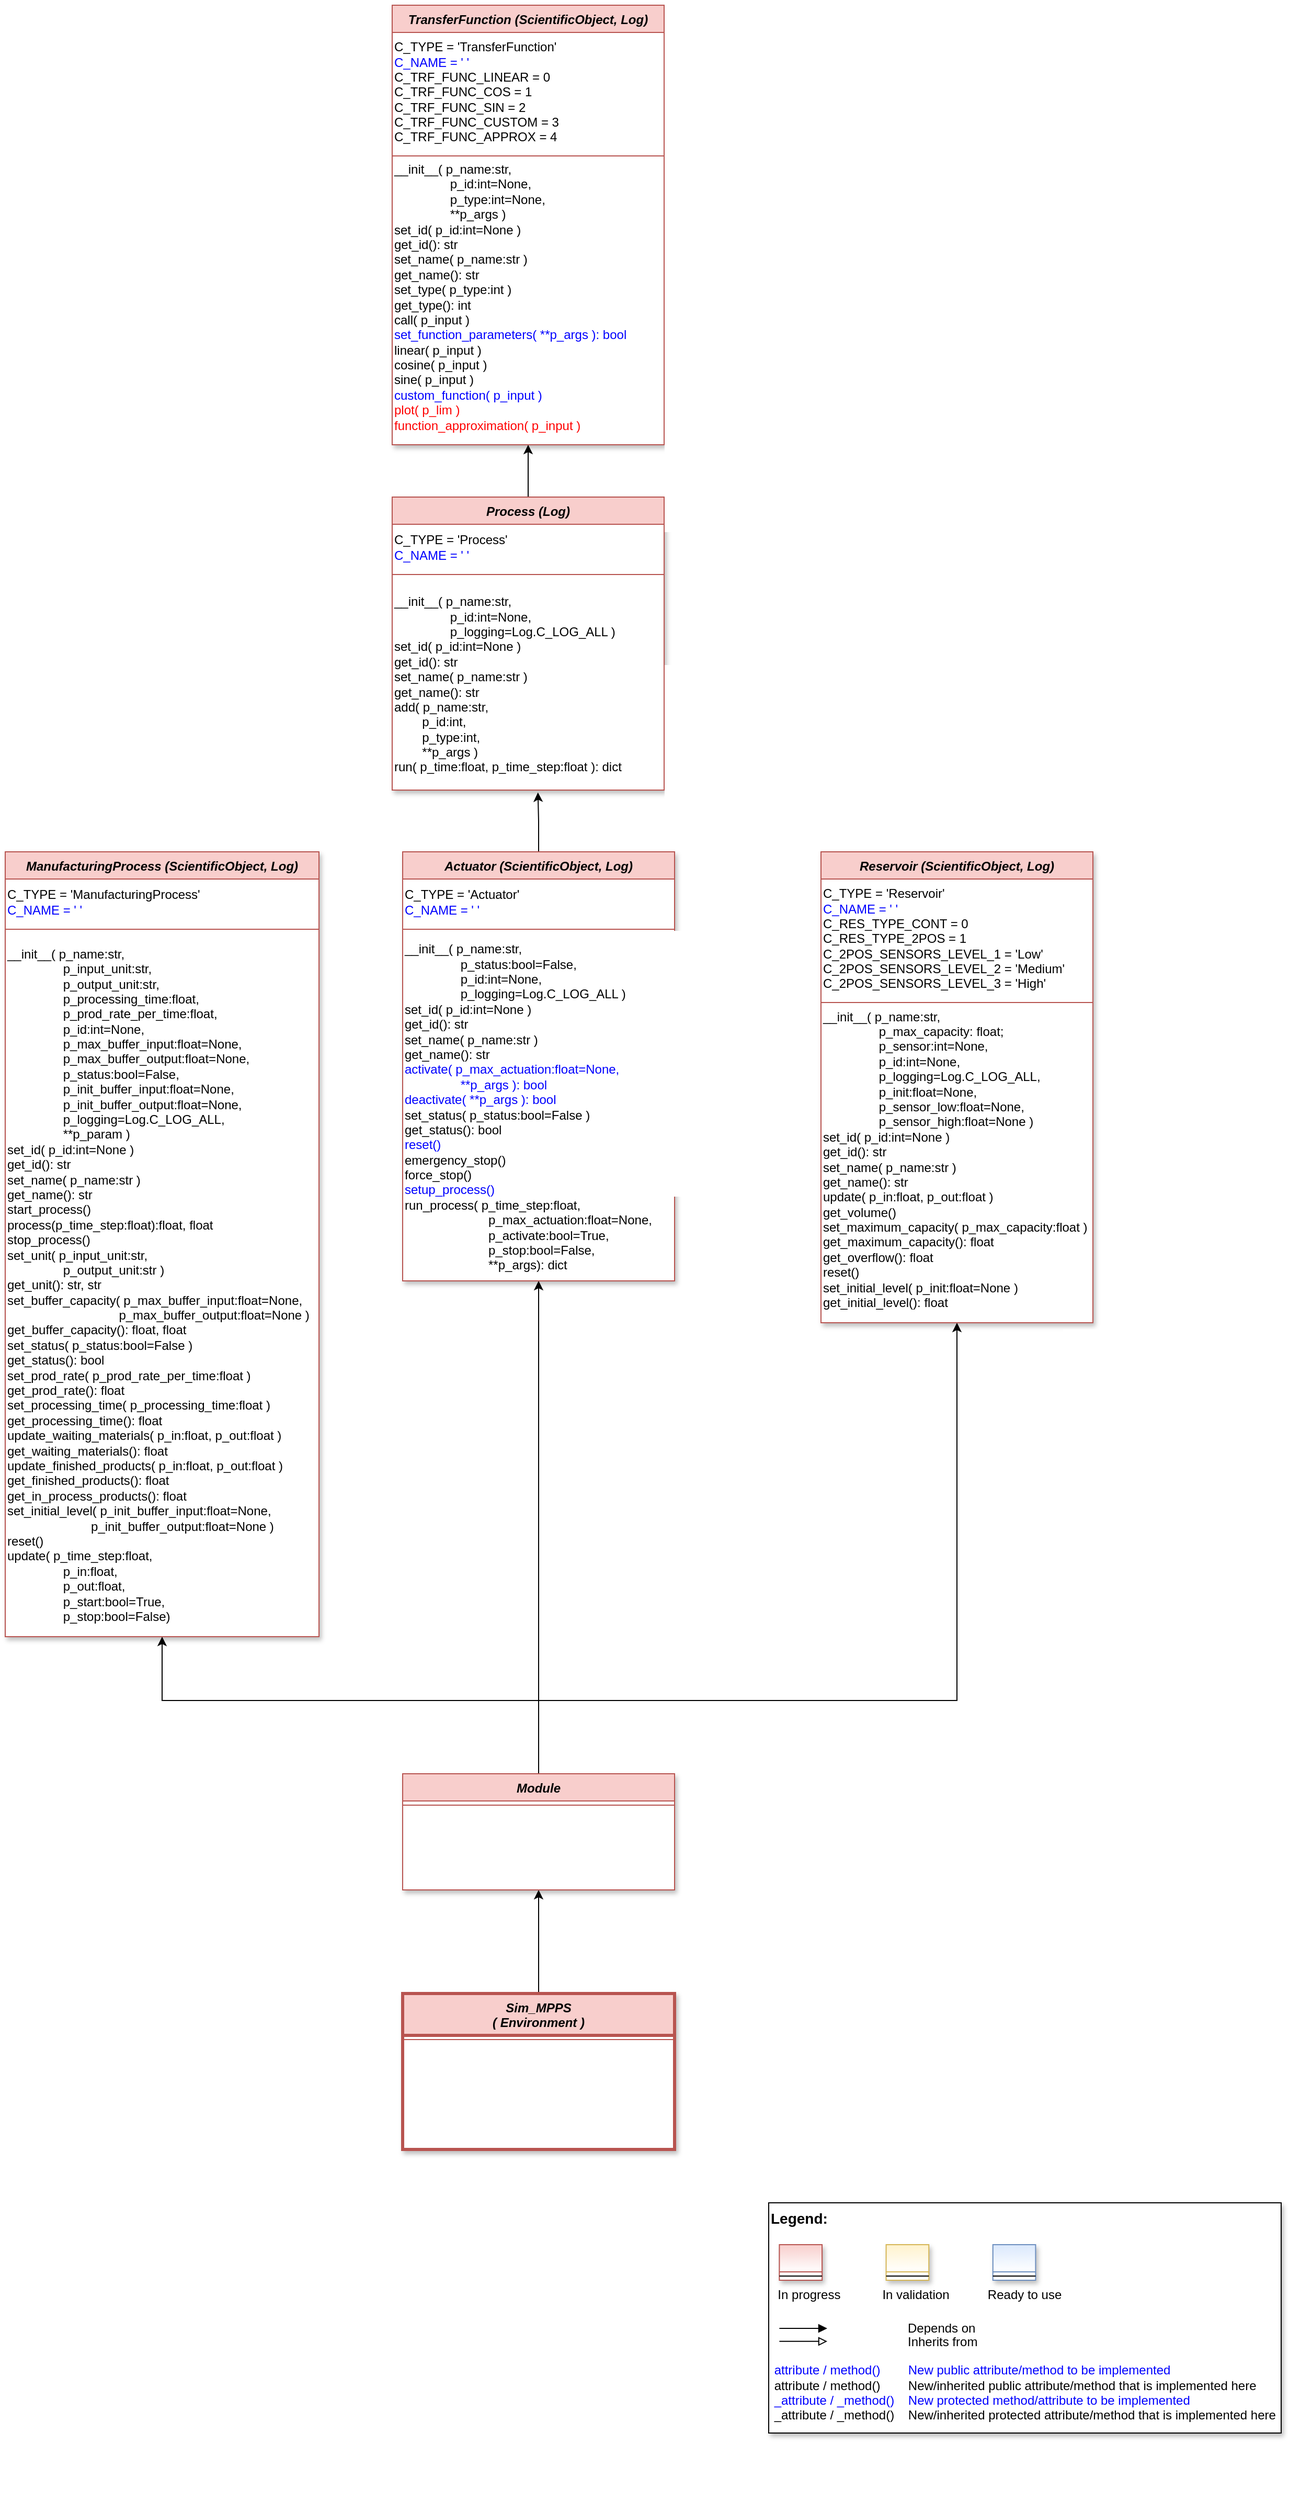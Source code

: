 <mxfile version="20.2.3" type="device"><diagram id="C5RBs43oDa-KdzZeNtuy" name="Page-1"><mxGraphModel dx="1673" dy="1149" grid="1" gridSize="10" guides="1" tooltips="1" connect="1" arrows="1" fold="1" page="1" pageScale="1" pageWidth="2336" pageHeight="1654" math="0" shadow="0"><root><mxCell id="WIyWlLk6GJQsqaUBKTNV-0"/><mxCell id="WIyWlLk6GJQsqaUBKTNV-1" parent="WIyWlLk6GJQsqaUBKTNV-0"/><mxCell id="HwpbaipmCZ6msKkclnDm-9" style="edgeStyle=orthogonalEdgeStyle;rounded=0;orthogonalLoop=1;jettySize=auto;html=1;entryX=0.5;entryY=1;entryDx=0;entryDy=0;" parent="WIyWlLk6GJQsqaUBKTNV-1" source="uryo6djWwB9KvB10PPW3-9" target="HwpbaipmCZ6msKkclnDm-3" edge="1"><mxGeometry relative="1" as="geometry"/></mxCell><mxCell id="uryo6djWwB9KvB10PPW3-9" value="Sim_MPPS&#10;( Environment )" style="swimlane;fontStyle=3;align=center;verticalAlign=top;childLayout=stackLayout;horizontal=1;startSize=40;horizontalStack=0;resizeParent=1;resizeLast=0;collapsible=1;marginBottom=0;rounded=0;shadow=1;strokeWidth=3;fillColor=#f8cecc;strokeColor=#b85450;swimlaneFillColor=#ffffff;" parent="WIyWlLk6GJQsqaUBKTNV-1" vertex="1"><mxGeometry x="480" y="2140" width="260" height="149" as="geometry"><mxRectangle x="230" y="140" width="160" height="26" as="alternateBounds"/></mxGeometry></mxCell><mxCell id="uryo6djWwB9KvB10PPW3-10" value="" style="line;html=1;strokeWidth=1;align=left;verticalAlign=middle;spacingTop=-1;spacingLeft=3;spacingRight=3;rotatable=0;labelPosition=right;points=[];portConstraint=eastwest;fillColor=#f8cecc;strokeColor=#b85450;" parent="uryo6djWwB9KvB10PPW3-9" vertex="1"><mxGeometry y="40" width="260" height="8" as="geometry"/></mxCell><mxCell id="0DCWFAYMtEVJNfJJVhTo-0" value="" style="group" parent="WIyWlLk6GJQsqaUBKTNV-1" vertex="1" connectable="0"><mxGeometry x="830" y="2340" width="490" height="220" as="geometry"/></mxCell><mxCell id="0DCWFAYMtEVJNfJJVhTo-1" value="&lt;font color=&quot;#000000&quot; size=&quot;1&quot;&gt;&lt;b style=&quot;font-size: 14px&quot;&gt;Legend:&lt;br&gt;&lt;/b&gt;&lt;/font&gt;&lt;br&gt;&lt;br&gt;&lt;br&gt;&lt;font color=&quot;#0000ff&quot; style=&quot;font-size: 6px&quot;&gt;&lt;br&gt;&lt;/font&gt;&lt;span style=&quot;color: rgb(0 , 0 , 0)&quot;&gt;&lt;font style=&quot;font-size: 4px&quot;&gt;&amp;nbsp; &amp;nbsp;&lt;/font&gt;&amp;nbsp;In progress&amp;nbsp; &amp;nbsp; &amp;nbsp; &amp;nbsp; &amp;nbsp; &amp;nbsp; In validation&amp;nbsp; &amp;nbsp; &amp;nbsp; &amp;nbsp; &amp;nbsp; &amp;nbsp;Ready to use&lt;/span&gt;&lt;font color=&quot;#000000&quot;&gt;&amp;nbsp;&lt;br&gt;&lt;/font&gt;&lt;font color=&quot;#0000ff&quot;&gt;&lt;br&gt;&lt;br&gt;&lt;br&gt;&lt;br&gt;&amp;nbsp;attribute / method()&amp;nbsp; &amp;nbsp; &amp;nbsp; &amp;nbsp; New public attribute/method to be implemented&lt;/font&gt;&lt;br&gt;&lt;font color=&quot;#000000&quot;&gt;&amp;nbsp;&lt;/font&gt;&lt;font color=&quot;#000000&quot;&gt;attribute / method()&lt;span&gt;&#9;&lt;/span&gt;&amp;nbsp; &amp;nbsp; &amp;nbsp; &amp;nbsp;New/inherited public attribute/method that is implemented here&lt;br&gt;&lt;/font&gt;&lt;font color=&quot;#0000ff&quot;&gt;&amp;nbsp;_attribute /&amp;nbsp;&lt;/font&gt;&lt;font color=&quot;#0000ff&quot;&gt;_method()&amp;nbsp; &amp;nbsp; New protected method/attribute to be implemented&lt;/font&gt;&lt;br&gt;&lt;font color=&quot;#000000&quot;&gt;&amp;nbsp;_attribute / _method()&amp;nbsp; &amp;nbsp; New/inherited protected attribute/method that is implemented here&lt;br&gt;&lt;/font&gt;&lt;font color=&quot;#000000&quot;&gt;&lt;br&gt;&lt;br&gt;&lt;br&gt;&lt;br&gt;&lt;br&gt;&lt;/font&gt;" style="text;html=1;align=left;verticalAlign=top;whiteSpace=wrap;rounded=0;fontColor=#006600;strokeColor=#000000;shadow=1;fillColor=#ffffff;" parent="0DCWFAYMtEVJNfJJVhTo-0" vertex="1"><mxGeometry width="490.0" height="220" as="geometry"/></mxCell><mxCell id="0DCWFAYMtEVJNfJJVhTo-2" value="Depends on" style="endArrow=block;html=1;labelPosition=right;verticalLabelPosition=middle;align=left;verticalAlign=middle;endFill=1;fontSize=12;" parent="0DCWFAYMtEVJNfJJVhTo-0" edge="1"><mxGeometry x="-1623.125" y="-2180" width="51.042" height="50" as="geometry"><mxPoint x="10.208" y="120.003" as="sourcePoint"/><mxPoint x="55.991" y="120.003" as="targetPoint"/><mxPoint x="98" as="offset"/><Array as="points"><mxPoint x="30.625" y="120"/></Array></mxGeometry></mxCell><mxCell id="0DCWFAYMtEVJNfJJVhTo-3" value="Inherits from" style="endArrow=block;html=1;labelPosition=right;verticalLabelPosition=middle;align=left;verticalAlign=middle;endFill=0;fontSize=12;" parent="0DCWFAYMtEVJNfJJVhTo-0" edge="1"><mxGeometry x="-1623.125" y="-2180" width="51.042" height="50" as="geometry"><mxPoint x="10.208" y="132.385" as="sourcePoint"/><mxPoint x="55.991" y="132.385" as="targetPoint"/><mxPoint x="98" y="1" as="offset"/></mxGeometry></mxCell><mxCell id="0DCWFAYMtEVJNfJJVhTo-4" value="" style="swimlane;fontStyle=3;align=center;verticalAlign=top;childLayout=stackLayout;horizontal=1;startSize=26;horizontalStack=0;resizeParent=1;resizeLast=0;collapsible=1;marginBottom=0;rounded=0;shadow=1;strokeWidth=1;fillColor=#f8cecc;strokeColor=#b85450;gradientColor=#ffffff;swimlaneFillColor=#ffffff;" parent="0DCWFAYMtEVJNfJJVhTo-0" vertex="1"><mxGeometry x="10.208" y="40" width="40.833" height="34" as="geometry"><mxRectangle x="230" y="140" width="160" height="26" as="alternateBounds"/></mxGeometry></mxCell><mxCell id="0DCWFAYMtEVJNfJJVhTo-5" value="" style="line;html=1;strokeWidth=1;align=left;verticalAlign=middle;spacingTop=-1;spacingLeft=3;spacingRight=3;rotatable=0;labelPosition=right;points=[];portConstraint=eastwest;" parent="0DCWFAYMtEVJNfJJVhTo-4" vertex="1"><mxGeometry y="26" width="40.833" height="8" as="geometry"/></mxCell><mxCell id="0DCWFAYMtEVJNfJJVhTo-6" value="" style="swimlane;fontStyle=3;align=center;verticalAlign=top;childLayout=stackLayout;horizontal=1;startSize=26;horizontalStack=0;resizeParent=1;resizeLast=0;collapsible=1;marginBottom=0;rounded=0;shadow=1;strokeWidth=1;fillColor=#fff2cc;strokeColor=#d6b656;gradientColor=#ffffff;swimlaneFillColor=#ffffff;" parent="0DCWFAYMtEVJNfJJVhTo-0" vertex="1"><mxGeometry x="112.292" y="40" width="40.833" height="34" as="geometry"><mxRectangle x="230" y="140" width="160" height="26" as="alternateBounds"/></mxGeometry></mxCell><mxCell id="0DCWFAYMtEVJNfJJVhTo-7" value="" style="line;html=1;strokeWidth=1;align=left;verticalAlign=middle;spacingTop=-1;spacingLeft=3;spacingRight=3;rotatable=0;labelPosition=right;points=[];portConstraint=eastwest;" parent="0DCWFAYMtEVJNfJJVhTo-6" vertex="1"><mxGeometry y="26" width="40.833" height="8" as="geometry"/></mxCell><mxCell id="0DCWFAYMtEVJNfJJVhTo-8" value="" style="swimlane;fontStyle=3;align=center;verticalAlign=top;childLayout=stackLayout;horizontal=1;startSize=26;horizontalStack=0;resizeParent=1;resizeLast=0;collapsible=1;marginBottom=0;rounded=0;shadow=1;strokeWidth=1;fillColor=#dae8fc;strokeColor=#6c8ebf;gradientColor=#ffffff;swimlaneFillColor=#ffffff;" parent="0DCWFAYMtEVJNfJJVhTo-0" vertex="1"><mxGeometry x="214.375" y="40" width="40.833" height="34" as="geometry"><mxRectangle x="230" y="140" width="160" height="26" as="alternateBounds"/></mxGeometry></mxCell><mxCell id="0DCWFAYMtEVJNfJJVhTo-9" value="" style="line;html=1;strokeWidth=1;align=left;verticalAlign=middle;spacingTop=-1;spacingLeft=3;spacingRight=3;rotatable=0;labelPosition=right;points=[];portConstraint=eastwest;" parent="0DCWFAYMtEVJNfJJVhTo-8" vertex="1"><mxGeometry y="26" width="40.833" height="8" as="geometry"/></mxCell><mxCell id="HwpbaipmCZ6msKkclnDm-21" style="edgeStyle=orthogonalEdgeStyle;rounded=0;orthogonalLoop=1;jettySize=auto;html=1;exitX=0.5;exitY=0;exitDx=0;exitDy=0;entryX=0.5;entryY=1;entryDx=0;entryDy=0;" parent="WIyWlLk6GJQsqaUBKTNV-1" source="HwpbaipmCZ6msKkclnDm-3" target="HwpbaipmCZ6msKkclnDm-12" edge="1"><mxGeometry relative="1" as="geometry"/></mxCell><mxCell id="HwpbaipmCZ6msKkclnDm-22" style="edgeStyle=orthogonalEdgeStyle;rounded=0;orthogonalLoop=1;jettySize=auto;html=1;exitX=0.5;exitY=0;exitDx=0;exitDy=0;entryX=0.5;entryY=1;entryDx=0;entryDy=0;" parent="WIyWlLk6GJQsqaUBKTNV-1" source="HwpbaipmCZ6msKkclnDm-3" target="HwpbaipmCZ6msKkclnDm-10" edge="1"><mxGeometry relative="1" as="geometry"><Array as="points"><mxPoint x="610" y="1860"/><mxPoint x="1010" y="1860"/></Array></mxGeometry></mxCell><mxCell id="HwpbaipmCZ6msKkclnDm-23" style="edgeStyle=orthogonalEdgeStyle;rounded=0;orthogonalLoop=1;jettySize=auto;html=1;exitX=0.5;exitY=0;exitDx=0;exitDy=0;entryX=0.5;entryY=1;entryDx=0;entryDy=0;" parent="WIyWlLk6GJQsqaUBKTNV-1" source="HwpbaipmCZ6msKkclnDm-3" target="HwpbaipmCZ6msKkclnDm-14" edge="1"><mxGeometry relative="1" as="geometry"><Array as="points"><mxPoint x="610" y="1860"/><mxPoint x="250" y="1860"/></Array></mxGeometry></mxCell><mxCell id="HwpbaipmCZ6msKkclnDm-3" value="Module" style="swimlane;fontStyle=3;align=center;verticalAlign=top;childLayout=stackLayout;horizontal=1;startSize=26;horizontalStack=0;resizeParent=1;resizeLast=0;collapsible=1;marginBottom=0;rounded=0;shadow=1;strokeWidth=1;fillColor=#f8cecc;strokeColor=#b85450;swimlaneFillColor=#ffffff;" parent="WIyWlLk6GJQsqaUBKTNV-1" vertex="1"><mxGeometry x="480" y="1930" width="260" height="111" as="geometry"><mxRectangle x="230" y="140" width="160" height="26" as="alternateBounds"/></mxGeometry></mxCell><mxCell id="HwpbaipmCZ6msKkclnDm-5" value="" style="line;html=1;strokeWidth=1;align=left;verticalAlign=middle;spacingTop=-1;spacingLeft=3;spacingRight=3;rotatable=0;labelPosition=right;points=[];portConstraint=eastwest;fillColor=#f8cecc;strokeColor=#b85450;" parent="HwpbaipmCZ6msKkclnDm-3" vertex="1"><mxGeometry y="26" width="260" height="8" as="geometry"/></mxCell><mxCell id="HwpbaipmCZ6msKkclnDm-10" value="Reservoir (ScientificObject, Log)" style="swimlane;fontStyle=3;align=center;verticalAlign=top;childLayout=stackLayout;horizontal=1;startSize=26;horizontalStack=0;resizeParent=1;resizeLast=0;collapsible=1;marginBottom=0;rounded=0;shadow=1;strokeWidth=1;fillColor=#f8cecc;strokeColor=#b85450;swimlaneFillColor=#ffffff;" parent="WIyWlLk6GJQsqaUBKTNV-1" vertex="1"><mxGeometry x="880" y="1049" width="260" height="450" as="geometry"><mxRectangle x="230" y="140" width="160" height="26" as="alternateBounds"/></mxGeometry></mxCell><mxCell id="wk6TkpKfk2oOGZ_sk74T-4" value="&lt;span style=&quot;&quot;&gt;C_TYPE = 'Reservoir'&lt;br&gt;&lt;font color=&quot;#0000ff&quot;&gt;C_NAME = ' '&lt;br&gt;&lt;/font&gt;C_RES_TYPE_CONT = 0&lt;br&gt;C_RES_TYPE_2POS = 1&lt;br&gt;C_2POS_SENSORS_LEVEL_1 = 'Low'&lt;/span&gt;&lt;br&gt;C_2POS_SENSORS_LEVEL_2 = 'Medium'&lt;br&gt;C_2POS_SENSORS_LEVEL_3 = 'High'&lt;span style=&quot;&quot;&gt;&lt;br&gt;&lt;/span&gt;" style="text;html=1;strokeColor=none;fillColor=none;align=left;verticalAlign=middle;whiteSpace=wrap;rounded=0;" vertex="1" parent="HwpbaipmCZ6msKkclnDm-10"><mxGeometry y="26" width="260" height="114" as="geometry"/></mxCell><mxCell id="HwpbaipmCZ6msKkclnDm-11" value="" style="line;html=1;strokeWidth=1;align=left;verticalAlign=middle;spacingTop=-1;spacingLeft=3;spacingRight=3;rotatable=0;labelPosition=right;points=[];portConstraint=eastwest;fillColor=#f8cecc;strokeColor=#b85450;" parent="HwpbaipmCZ6msKkclnDm-10" vertex="1"><mxGeometry y="140" width="260" height="8" as="geometry"/></mxCell><mxCell id="wk6TkpKfk2oOGZ_sk74T-5" value="__init__( p_name:str,&lt;br&gt;&lt;span style=&quot;white-space: pre;&quot;&gt;&#9;&lt;/span&gt;&lt;span style=&quot;white-space: pre;&quot;&gt;&#9;&lt;/span&gt;p_max_capacity: float;&lt;br&gt;&lt;span style=&quot;white-space: pre;&quot;&gt;&#9;&lt;/span&gt;&lt;span style=&quot;white-space: pre;&quot;&gt;&#9;&lt;/span&gt;p_sensor:int=None,&lt;br&gt;&lt;span style=&quot;white-space: pre;&quot;&gt;&#9;&lt;/span&gt;&lt;span style=&quot;white-space: pre;&quot;&gt;&#9;&lt;/span&gt;p_id:int=None,&lt;br&gt;&lt;span style=&quot;white-space: pre;&quot;&gt;&#9;&lt;/span&gt;&lt;span style=&quot;white-space: pre;&quot;&gt;&#9;&lt;/span&gt;p_logging=Log.C_LOG_ALL,&lt;br&gt;&lt;span style=&quot;white-space: pre;&quot;&gt;&#9;&lt;/span&gt;&lt;span style=&quot;white-space: pre;&quot;&gt;&#9;&lt;/span&gt;p_init:float=None,&lt;br&gt;&lt;span style=&quot;white-space: pre;&quot;&gt;&#9;&lt;/span&gt;&lt;span style=&quot;white-space: pre;&quot;&gt;&#9;&lt;/span&gt;p_sensor_low:float=None,&lt;br&gt;&lt;span style=&quot;white-space: pre;&quot;&gt;&#9;&lt;/span&gt;&lt;span style=&quot;white-space: pre;&quot;&gt;&#9;&lt;/span&gt;p_sensor_high:float=None&amp;nbsp;)&lt;br&gt;set_id( p_id:int=None )&lt;br&gt;get_id(): str&lt;br&gt;set_name( p_name:str )&lt;br&gt;get_name(): str&lt;br&gt;update( p_in:float, p_out:float )&lt;br&gt;get_volume()&lt;br&gt;set_maximum_capacity( p_max_capacity:float )&lt;br&gt;get_maximum_capacity(): float&lt;br&gt;get_overflow(): float&lt;br&gt;reset()&lt;br&gt;set_initial_level( p_init:float=None )&lt;br&gt;get_initial_level(): float&lt;br&gt;" style="text;html=1;strokeColor=none;fillColor=none;align=left;verticalAlign=middle;whiteSpace=wrap;rounded=0;" vertex="1" parent="HwpbaipmCZ6msKkclnDm-10"><mxGeometry y="148" width="260" height="292" as="geometry"/></mxCell><mxCell id="wk6TkpKfk2oOGZ_sk74T-12" style="edgeStyle=orthogonalEdgeStyle;rounded=0;orthogonalLoop=1;jettySize=auto;html=1;exitX=0.5;exitY=0;exitDx=0;exitDy=0;entryX=0.536;entryY=1.011;entryDx=0;entryDy=0;entryPerimeter=0;fontColor=#0000FF;" edge="1" parent="WIyWlLk6GJQsqaUBKTNV-1" source="HwpbaipmCZ6msKkclnDm-12" target="wk6TkpKfk2oOGZ_sk74T-11"><mxGeometry relative="1" as="geometry"/></mxCell><mxCell id="HwpbaipmCZ6msKkclnDm-12" value="Actuator (ScientificObject, Log)" style="swimlane;fontStyle=3;align=center;verticalAlign=top;childLayout=stackLayout;horizontal=1;startSize=26;horizontalStack=0;resizeParent=1;resizeLast=0;collapsible=1;marginBottom=0;rounded=0;shadow=1;strokeWidth=1;fillColor=#f8cecc;strokeColor=#b85450;swimlaneFillColor=#ffffff;" parent="WIyWlLk6GJQsqaUBKTNV-1" vertex="1"><mxGeometry x="480" y="1049" width="260" height="410" as="geometry"><mxRectangle x="230" y="140" width="160" height="26" as="alternateBounds"/></mxGeometry></mxCell><mxCell id="wk6TkpKfk2oOGZ_sk74T-0" value="&lt;span style=&quot;&quot;&gt;C_TYPE = 'Actuator'&lt;br&gt;&lt;font color=&quot;#0000ff&quot;&gt;C_NAME = ' '&lt;/font&gt;&lt;br&gt;&lt;/span&gt;" style="text;html=1;strokeColor=none;fillColor=none;align=left;verticalAlign=middle;whiteSpace=wrap;rounded=0;" vertex="1" parent="HwpbaipmCZ6msKkclnDm-12"><mxGeometry y="26" width="260" height="44" as="geometry"/></mxCell><mxCell id="HwpbaipmCZ6msKkclnDm-13" value="" style="line;html=1;strokeWidth=1;align=left;verticalAlign=middle;spacingTop=-1;spacingLeft=3;spacingRight=3;rotatable=0;labelPosition=right;points=[];portConstraint=eastwest;fillColor=#f8cecc;strokeColor=#b85450;" parent="HwpbaipmCZ6msKkclnDm-12" vertex="1"><mxGeometry y="70" width="260" height="8" as="geometry"/></mxCell><mxCell id="wk6TkpKfk2oOGZ_sk74T-1" value="__init__( p_name:str,&lt;br&gt;&lt;span style=&quot;&quot;&gt;&#9;&lt;/span&gt;&lt;span style=&quot;&quot;&gt;&#9;&lt;/span&gt;&lt;span style=&quot;white-space: pre;&quot;&gt;&#9;&lt;/span&gt;&lt;span style=&quot;white-space: pre;&quot;&gt;&#9;&lt;/span&gt;p_status:bool=False,&lt;br&gt;&lt;span style=&quot;white-space: pre;&quot;&gt;&#9;&lt;/span&gt;&lt;span style=&quot;white-space: pre;&quot;&gt;&#9;&lt;/span&gt;p_id:int=None,&lt;br&gt;&lt;span style=&quot;white-space: pre;&quot;&gt;&#9;&lt;/span&gt;&lt;span style=&quot;white-space: pre;&quot;&gt;&#9;&lt;/span&gt;p_logging=Log.C_LOG_ALL )&lt;br&gt;set_id( p_id:int=None )&lt;br&gt;get_id(): str&lt;br&gt;set_name( p_name:str )&lt;br&gt;get_name(): str&lt;br&gt;&lt;font color=&quot;#0000ff&quot;&gt;activate( p_max_actuation:float=None,&lt;br&gt;&lt;span style=&quot;white-space: pre;&quot;&gt;&#9;&lt;/span&gt;&lt;span style=&quot;white-space: pre;&quot;&gt;&#9;&lt;/span&gt;**p_args ): bool&lt;br&gt;deactivate( **p_args ): bool&lt;/font&gt;&lt;br&gt;set_status( p_status:bool=False )&lt;br&gt;get_status(): bool&lt;br&gt;&lt;font color=&quot;#0000ff&quot;&gt;reset()&lt;/font&gt;&lt;br&gt;emergency_stop()&lt;br&gt;force_stop()&lt;br&gt;&lt;font color=&quot;#0000ff&quot;&gt;setup_process()&lt;/font&gt;&lt;br&gt;run_process( p_time_step:float,&lt;br&gt;&lt;span style=&quot;white-space: pre;&quot;&gt;&#9;&lt;/span&gt;&lt;span style=&quot;white-space: pre;&quot;&gt;&#9;&lt;/span&gt;&lt;span style=&quot;white-space: pre;&quot;&gt;&#9;&lt;/span&gt;p_max_actuation:float=None,&lt;br&gt;&lt;span style=&quot;white-space: pre;&quot;&gt;&#9;&lt;/span&gt;&lt;span style=&quot;white-space: pre;&quot;&gt;&#9;&lt;/span&gt;&lt;span style=&quot;white-space: pre;&quot;&gt;&#9;&lt;/span&gt;p_activate:bool=True,&lt;br&gt;&lt;span style=&quot;white-space: pre;&quot;&gt;&#9;&lt;/span&gt;&lt;span style=&quot;white-space: pre;&quot;&gt;&#9;&lt;/span&gt;&lt;span style=&quot;white-space: pre;&quot;&gt;&#9;&lt;/span&gt;p_stop:bool=False,&lt;br&gt;&lt;span style=&quot;white-space: pre;&quot;&gt;&#9;&lt;/span&gt;&lt;span style=&quot;white-space: pre;&quot;&gt;&#9;&lt;/span&gt;&lt;span style=&quot;white-space: pre;&quot;&gt;&#9;&lt;/span&gt;**p_args): dict" style="text;html=1;strokeColor=none;fillColor=none;align=left;verticalAlign=middle;whiteSpace=wrap;rounded=0;" vertex="1" parent="HwpbaipmCZ6msKkclnDm-12"><mxGeometry y="78" width="260" height="332" as="geometry"/></mxCell><mxCell id="HwpbaipmCZ6msKkclnDm-14" value="ManufacturingProcess (ScientificObject, Log)" style="swimlane;fontStyle=3;align=center;verticalAlign=top;childLayout=stackLayout;horizontal=1;startSize=26;horizontalStack=0;resizeParent=1;resizeLast=0;collapsible=1;marginBottom=0;rounded=0;shadow=1;strokeWidth=1;fillColor=#f8cecc;strokeColor=#b85450;swimlaneFillColor=#ffffff;" parent="WIyWlLk6GJQsqaUBKTNV-1" vertex="1"><mxGeometry x="100" y="1049" width="300" height="750" as="geometry"><mxRectangle x="230" y="140" width="160" height="26" as="alternateBounds"/></mxGeometry></mxCell><mxCell id="wk6TkpKfk2oOGZ_sk74T-6" value="&lt;span style=&quot;&quot;&gt;C_TYPE = 'ManufacturingProcess'&lt;br&gt;&lt;font color=&quot;#0000ff&quot;&gt;C_NAME = ' '&lt;/font&gt;&lt;br&gt;&lt;/span&gt;" style="text;html=1;strokeColor=none;fillColor=none;align=left;verticalAlign=middle;whiteSpace=wrap;rounded=0;" vertex="1" parent="HwpbaipmCZ6msKkclnDm-14"><mxGeometry y="26" width="300" height="44" as="geometry"/></mxCell><mxCell id="HwpbaipmCZ6msKkclnDm-15" value="" style="line;html=1;strokeWidth=1;align=left;verticalAlign=middle;spacingTop=-1;spacingLeft=3;spacingRight=3;rotatable=0;labelPosition=right;points=[];portConstraint=eastwest;fillColor=#f8cecc;strokeColor=#b85450;" parent="HwpbaipmCZ6msKkclnDm-14" vertex="1"><mxGeometry y="70" width="300" height="8" as="geometry"/></mxCell><mxCell id="wk6TkpKfk2oOGZ_sk74T-7" value="__init__( p_name:str,&lt;br&gt;&lt;span style=&quot;white-space: pre;&quot;&gt;&#9;&lt;/span&gt;&lt;span style=&quot;white-space: pre;&quot;&gt;&#9;&lt;/span&gt;p_input_unit:str,&lt;br&gt;&lt;span style=&quot;white-space: pre;&quot;&gt;&#9;&lt;/span&gt;&lt;span style=&quot;white-space: pre;&quot;&gt;&#9;&lt;/span&gt;p_output_unit:str,&lt;br&gt;&lt;span style=&quot;white-space: pre;&quot;&gt;&#9;&lt;/span&gt;&lt;span style=&quot;white-space: pre;&quot;&gt;&#9;&lt;/span&gt;p_processing_time:float,&lt;br&gt;&lt;span style=&quot;white-space: pre;&quot;&gt;&#9;&lt;/span&gt;&lt;span style=&quot;white-space: pre;&quot;&gt;&#9;&lt;/span&gt;p_prod_rate_per_time:float,&lt;br&gt;&lt;span style=&quot;white-space: pre;&quot;&gt;&#9;&lt;/span&gt;&lt;span style=&quot;white-space: pre;&quot;&gt;&#9;&lt;/span&gt;p_id:int=None,&lt;br&gt;&lt;span style=&quot;white-space: pre;&quot;&gt;&#9;&lt;/span&gt;&lt;span style=&quot;white-space: pre;&quot;&gt;&#9;&lt;/span&gt;p_max_buffer_input:float=None,&lt;br&gt;&lt;span style=&quot;white-space: pre;&quot;&gt;&#9;&lt;/span&gt;&lt;span style=&quot;white-space: pre;&quot;&gt;&#9;&lt;/span&gt;p_max_buffer_output:float=None,&lt;br&gt;&lt;span style=&quot;white-space: pre;&quot;&gt;&#9;&lt;/span&gt;&lt;span style=&quot;white-space: pre;&quot;&gt;&#9;&lt;/span&gt;p_status:bool=False,&lt;br&gt;&lt;span style=&quot;white-space: pre;&quot;&gt;&#9;&lt;/span&gt;&lt;span style=&quot;white-space: pre;&quot;&gt;&#9;&lt;/span&gt;p_init_buffer_input:float=None,&lt;br&gt;&lt;span style=&quot;white-space: pre;&quot;&gt;&#9;&lt;/span&gt;&lt;span style=&quot;white-space: pre;&quot;&gt;&#9;&lt;/span&gt;p_init_buffer_output:float=None,&lt;br&gt;&lt;span style=&quot;white-space: pre;&quot;&gt;&#9;&lt;/span&gt;&lt;span style=&quot;white-space: pre;&quot;&gt;&#9;&lt;/span&gt;p_logging=Log.C_LOG_ALL,&lt;br&gt;&lt;span style=&quot;white-space: pre;&quot;&gt;&#9;&lt;/span&gt;&lt;span style=&quot;white-space: pre;&quot;&gt;&#9;&lt;/span&gt;**p_param&amp;nbsp;)&lt;br&gt;set_id( p_id:int=None )&lt;br&gt;get_id(): str&lt;br&gt;set_name( p_name:str )&lt;br&gt;get_name(): str&lt;br&gt;start_process()&lt;br&gt;process(p_time_step:float):float, float&lt;br&gt;stop_process()&lt;br&gt;set_unit( p_input_unit:str,&lt;br&gt;&lt;span style=&quot;white-space: pre;&quot;&gt;&#9;&lt;/span&gt;&lt;span style=&quot;white-space: pre;&quot;&gt;&#9;&lt;/span&gt;p_output_unit:str )&lt;br&gt;get_unit(): str, str&lt;br&gt;set_buffer_capacity( p_max_buffer_input:float=None,&lt;br&gt;&lt;span style=&quot;white-space: pre;&quot;&gt;&#9;&lt;/span&gt;&lt;span style=&quot;white-space: pre;&quot;&gt;&#9;&lt;/span&gt;&lt;span style=&quot;white-space: pre;&quot;&gt;&#9;&lt;/span&gt;&lt;span style=&quot;white-space: pre;&quot;&gt;&#9;&lt;/span&gt;p_max_buffer_output:float=None )&lt;br&gt;get_buffer_capacity(): float, float&lt;br&gt;set_status( p_status:bool=False )&lt;br&gt;get_status(): bool&lt;br&gt;set_prod_rate( p_prod_rate_per_time:float )&lt;br&gt;get_prod_rate(): float&lt;br&gt;set_processing_time( p_processing_time:float )&lt;br&gt;get_processing_time(): float&lt;br&gt;update_waiting_materials( p_in:float, p_out:float )&lt;br&gt;get_waiting_materials(): float&lt;br&gt;update_finished_products( p_in:float, p_out:float )&lt;br&gt;get_finished_products(): float&lt;br&gt;get_in_process_products(): float&lt;br&gt;set_initial_level( p_init_buffer_input:float=None,&lt;br&gt;&lt;span style=&quot;white-space: pre;&quot;&gt;&#9;&lt;/span&gt;&lt;span style=&quot;white-space: pre;&quot;&gt;&#9;&lt;/span&gt;&lt;span style=&quot;white-space: pre;&quot;&gt;&#9;&lt;/span&gt;p_init_buffer_output:float=None )&lt;br&gt;reset()&lt;br&gt;update( p_time_step:float,&lt;br&gt;&lt;span style=&quot;white-space: pre;&quot;&gt;&#9;&lt;/span&gt;&lt;span style=&quot;white-space: pre;&quot;&gt;&#9;&lt;/span&gt;p_in:float,&lt;br&gt;&lt;span style=&quot;white-space: pre;&quot;&gt;&#9;&lt;/span&gt;&lt;span style=&quot;white-space: pre;&quot;&gt;&#9;&lt;/span&gt;p_out:float,&lt;br&gt;&lt;span style=&quot;white-space: pre;&quot;&gt;&#9;&lt;/span&gt;&lt;span style=&quot;white-space: pre;&quot;&gt;&#9;&lt;/span&gt;p_start:bool=True,&lt;br&gt;&lt;span style=&quot;white-space: pre;&quot;&gt;&#9;&lt;/span&gt;&lt;span style=&quot;white-space: pre;&quot;&gt;&#9;&lt;/span&gt;p_stop:bool=False)&lt;br&gt;" style="text;html=1;strokeColor=none;fillColor=none;align=left;verticalAlign=middle;whiteSpace=wrap;rounded=0;" vertex="1" parent="HwpbaipmCZ6msKkclnDm-14"><mxGeometry y="78" width="300" height="672" as="geometry"/></mxCell><mxCell id="HwpbaipmCZ6msKkclnDm-25" style="edgeStyle=orthogonalEdgeStyle;rounded=0;orthogonalLoop=1;jettySize=auto;html=1;exitX=0.5;exitY=0;exitDx=0;exitDy=0;entryX=0.5;entryY=1;entryDx=0;entryDy=0;" parent="WIyWlLk6GJQsqaUBKTNV-1" source="HwpbaipmCZ6msKkclnDm-16" target="HwpbaipmCZ6msKkclnDm-18" edge="1"><mxGeometry relative="1" as="geometry"/></mxCell><mxCell id="HwpbaipmCZ6msKkclnDm-16" value="Process (Log)" style="swimlane;fontStyle=3;align=center;verticalAlign=top;childLayout=stackLayout;horizontal=1;startSize=26;horizontalStack=0;resizeParent=1;resizeLast=0;collapsible=1;marginBottom=0;rounded=0;shadow=1;strokeWidth=1;fillColor=#f8cecc;strokeColor=#b85450;swimlaneFillColor=#ffffff;" parent="WIyWlLk6GJQsqaUBKTNV-1" vertex="1"><mxGeometry x="470" y="710" width="260" height="280" as="geometry"><mxRectangle x="230" y="140" width="160" height="26" as="alternateBounds"/></mxGeometry></mxCell><mxCell id="wk6TkpKfk2oOGZ_sk74T-10" value="&lt;span style=&quot;&quot;&gt;C_TYPE = 'Process'&lt;br&gt;&lt;font color=&quot;#0000ff&quot;&gt;C_NAME = ' '&lt;/font&gt;&lt;br&gt;&lt;/span&gt;" style="text;html=1;strokeColor=none;fillColor=none;align=left;verticalAlign=middle;whiteSpace=wrap;rounded=0;" vertex="1" parent="HwpbaipmCZ6msKkclnDm-16"><mxGeometry y="26" width="260" height="44" as="geometry"/></mxCell><mxCell id="HwpbaipmCZ6msKkclnDm-17" value="" style="line;html=1;strokeWidth=1;align=left;verticalAlign=middle;spacingTop=-1;spacingLeft=3;spacingRight=3;rotatable=0;labelPosition=right;points=[];portConstraint=eastwest;fillColor=#f8cecc;strokeColor=#b85450;" parent="HwpbaipmCZ6msKkclnDm-16" vertex="1"><mxGeometry y="70" width="260" height="8" as="geometry"/></mxCell><mxCell id="wk6TkpKfk2oOGZ_sk74T-11" value="__init__( p_name:str,&lt;br&gt;&lt;span style=&quot;white-space: pre;&quot;&gt;&#9;&lt;/span&gt;&lt;span style=&quot;white-space: pre;&quot;&gt;&#9;&lt;/span&gt;p_id:int=None,&lt;br&gt;&lt;span style=&quot;white-space: pre;&quot;&gt;&#9;&lt;/span&gt;&lt;span style=&quot;white-space: pre;&quot;&gt;&#9;&lt;/span&gt;p_logging=Log.C_LOG_ALL )&lt;br&gt;set_id( p_id:int=None )&lt;br&gt;get_id(): str&lt;br&gt;set_name( p_name:str )&lt;br&gt;get_name(): str&lt;br&gt;add( p_name:str,&lt;br&gt;&lt;span style=&quot;white-space: pre;&quot;&gt;&#9;&lt;/span&gt;p_id:int,&lt;br&gt;&lt;span style=&quot;white-space: pre;&quot;&gt;&#9;&lt;/span&gt;p_type:int,&lt;br&gt;&lt;span style=&quot;white-space: pre;&quot;&gt;&#9;&lt;/span&gt;**p_args )&lt;br&gt;run( p_time:float, p_time_step:float ): dict" style="text;html=1;strokeColor=none;fillColor=none;align=left;verticalAlign=middle;whiteSpace=wrap;rounded=0;" vertex="1" parent="HwpbaipmCZ6msKkclnDm-16"><mxGeometry y="78" width="260" height="202" as="geometry"/></mxCell><mxCell id="HwpbaipmCZ6msKkclnDm-18" value="TransferFunction (ScientificObject, Log)" style="swimlane;fontStyle=3;align=center;verticalAlign=top;childLayout=stackLayout;horizontal=1;startSize=26;horizontalStack=0;resizeParent=1;resizeLast=0;collapsible=1;marginBottom=0;rounded=0;shadow=1;strokeWidth=1;fillColor=#f8cecc;strokeColor=#b85450;swimlaneFillColor=#ffffff;" parent="WIyWlLk6GJQsqaUBKTNV-1" vertex="1"><mxGeometry x="470" y="240" width="260" height="420" as="geometry"><mxRectangle x="230" y="140" width="160" height="26" as="alternateBounds"/></mxGeometry></mxCell><mxCell id="wk6TkpKfk2oOGZ_sk74T-8" value="&lt;span style=&quot;&quot;&gt;C_TYPE = 'TransferFunction'&lt;br&gt;&lt;font color=&quot;#0000ff&quot;&gt;C_NAME = ' '&lt;br&gt;&lt;/font&gt;&lt;/span&gt;&lt;span style=&quot;&quot;&gt;C_TRF_FUNC_LINEAR = 0&lt;/span&gt;&lt;font color=&quot;#0000ff&quot;&gt;&lt;br&gt;&lt;/font&gt;C_TRF_FUNC_COS = 1&lt;font color=&quot;#0000ff&quot;&gt;&lt;br&gt;&lt;/font&gt;C_TRF_FUNC_SIN = 2&lt;font color=&quot;#0000ff&quot;&gt;&lt;br&gt;&lt;/font&gt;C_TRF_FUNC_CUSTOM = 3&lt;font color=&quot;#0000ff&quot;&gt;&lt;br&gt;&lt;/font&gt;C_TRF_FUNC_APPROX = 4&lt;span style=&quot;&quot;&gt;&lt;br&gt;&lt;/span&gt;" style="text;html=1;strokeColor=none;fillColor=none;align=left;verticalAlign=middle;whiteSpace=wrap;rounded=0;" vertex="1" parent="HwpbaipmCZ6msKkclnDm-18"><mxGeometry y="26" width="260" height="114" as="geometry"/></mxCell><mxCell id="HwpbaipmCZ6msKkclnDm-19" value="" style="line;html=1;strokeWidth=1;align=left;verticalAlign=middle;spacingTop=-1;spacingLeft=3;spacingRight=3;rotatable=0;labelPosition=right;points=[];portConstraint=eastwest;fillColor=#f8cecc;strokeColor=#b85450;" parent="HwpbaipmCZ6msKkclnDm-18" vertex="1"><mxGeometry y="140" width="260" height="8" as="geometry"/></mxCell><mxCell id="wk6TkpKfk2oOGZ_sk74T-9" value="__init__( p_name:str,&lt;br&gt;&lt;span style=&quot;white-space: pre;&quot;&gt;&#9;&lt;/span&gt;&lt;span style=&quot;white-space: pre;&quot;&gt;&#9;&lt;/span&gt;p_id:int=None,&lt;br&gt;&lt;span style=&quot;white-space: pre;&quot;&gt;&#9;&lt;/span&gt;&lt;span style=&quot;white-space: pre;&quot;&gt;&#9;&lt;/span&gt;p_type:int=None,&lt;br&gt;&lt;span style=&quot;white-space: pre;&quot;&gt;&#9;&lt;/span&gt;&lt;span style=&quot;white-space: pre;&quot;&gt;&#9;&lt;/span&gt;**p_args&amp;nbsp;)&lt;br&gt;set_id( p_id:int=None )&lt;br&gt;get_id(): str&lt;br&gt;set_name( p_name:str )&lt;br&gt;get_name(): str&lt;br&gt;set_type( p_type:int )&lt;br&gt;get_type(): int&lt;br&gt;call( p_input )&lt;br&gt;&lt;font color=&quot;#0000ff&quot;&gt;set_function_parameters( **p_args ): bool&lt;/font&gt;&lt;br&gt;linear( p_input )&lt;br&gt;cosine( p_input )&lt;br&gt;sine( p_input )&lt;br&gt;&lt;font color=&quot;#0000ff&quot;&gt;custom_function( p_input )&lt;/font&gt;&lt;br&gt;&lt;font color=&quot;#ff0000&quot;&gt;plot( p_lim )&lt;br&gt;function_approximation( p_input )&lt;/font&gt;" style="text;html=1;strokeColor=none;fillColor=none;align=left;verticalAlign=middle;whiteSpace=wrap;rounded=0;" vertex="1" parent="HwpbaipmCZ6msKkclnDm-18"><mxGeometry y="148" width="260" height="262" as="geometry"/></mxCell></root></mxGraphModel></diagram></mxfile>